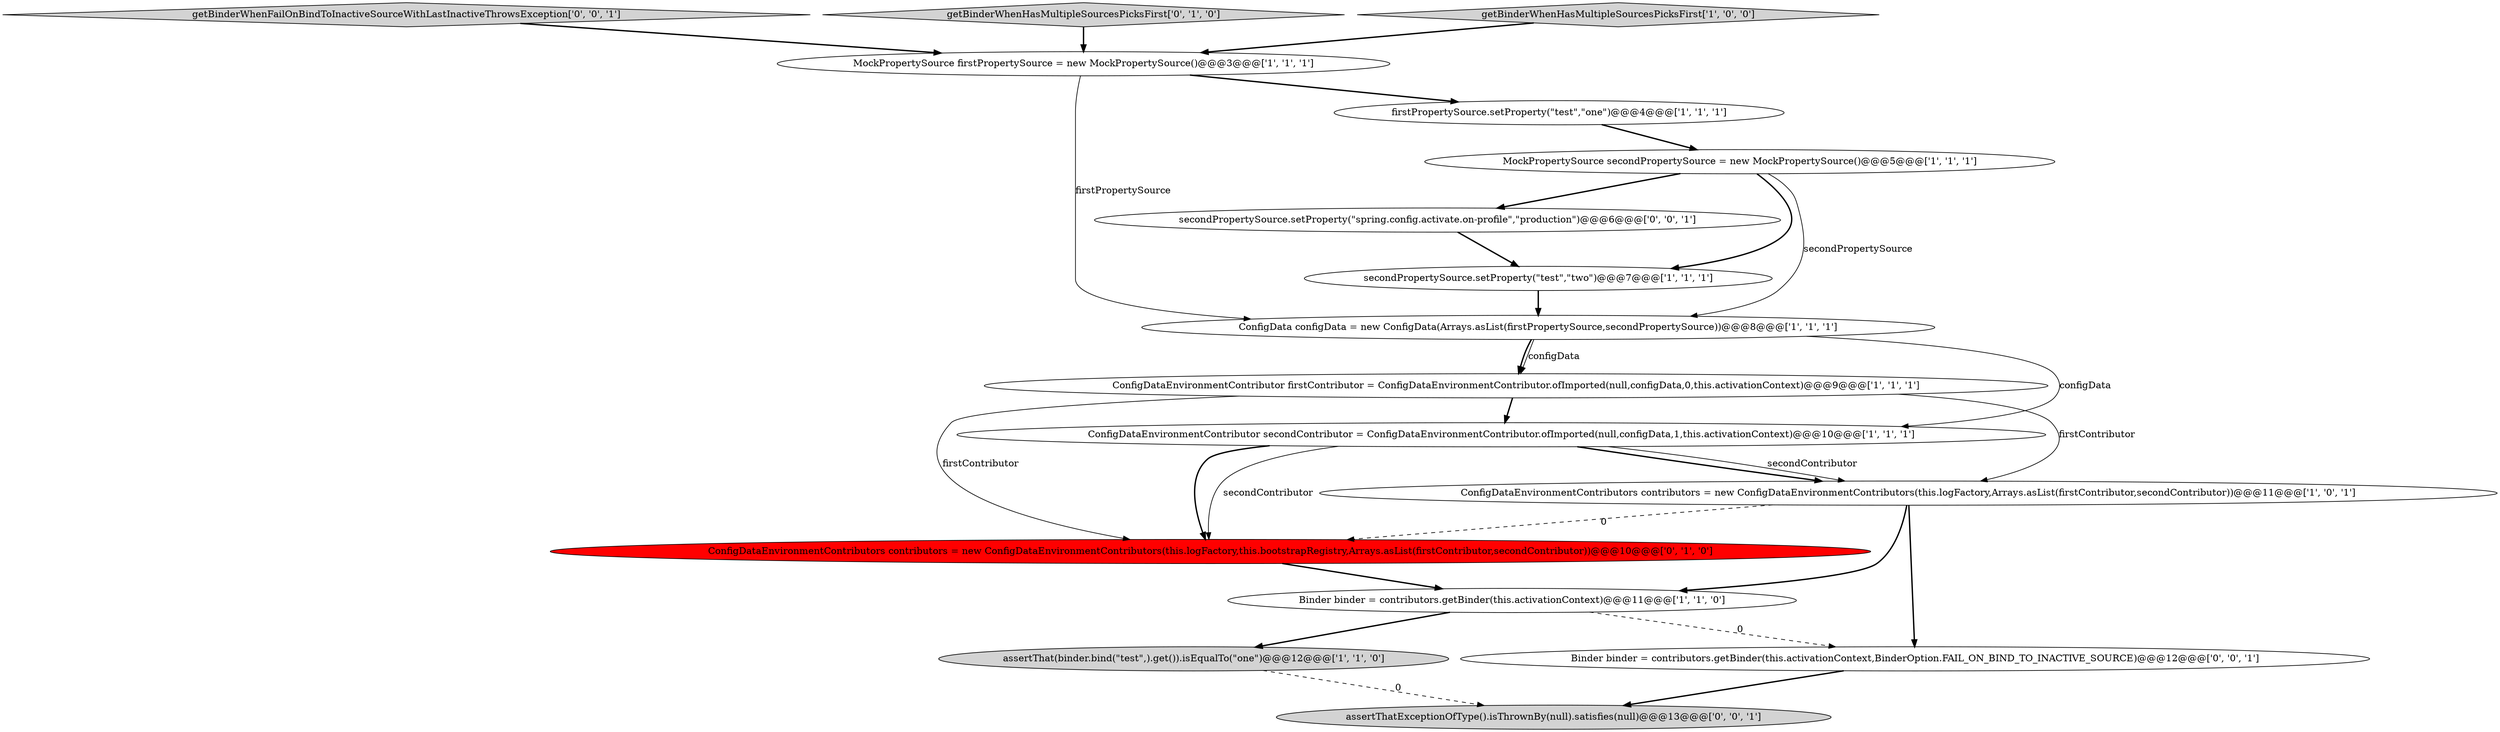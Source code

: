 digraph {
1 [style = filled, label = "assertThat(binder.bind(\"test\",).get()).isEqualTo(\"one\")@@@12@@@['1', '1', '0']", fillcolor = lightgray, shape = ellipse image = "AAA0AAABBB1BBB"];
15 [style = filled, label = "getBinderWhenFailOnBindToInactiveSourceWithLastInactiveThrowsException['0', '0', '1']", fillcolor = lightgray, shape = diamond image = "AAA0AAABBB3BBB"];
11 [style = filled, label = "getBinderWhenHasMultipleSourcesPicksFirst['0', '1', '0']", fillcolor = lightgray, shape = diamond image = "AAA0AAABBB2BBB"];
14 [style = filled, label = "Binder binder = contributors.getBinder(this.activationContext,BinderOption.FAIL_ON_BIND_TO_INACTIVE_SOURCE)@@@12@@@['0', '0', '1']", fillcolor = white, shape = ellipse image = "AAA0AAABBB3BBB"];
5 [style = filled, label = "ConfigData configData = new ConfigData(Arrays.asList(firstPropertySource,secondPropertySource))@@@8@@@['1', '1', '1']", fillcolor = white, shape = ellipse image = "AAA0AAABBB1BBB"];
16 [style = filled, label = "secondPropertySource.setProperty(\"spring.config.activate.on-profile\",\"production\")@@@6@@@['0', '0', '1']", fillcolor = white, shape = ellipse image = "AAA0AAABBB3BBB"];
0 [style = filled, label = "ConfigDataEnvironmentContributor secondContributor = ConfigDataEnvironmentContributor.ofImported(null,configData,1,this.activationContext)@@@10@@@['1', '1', '1']", fillcolor = white, shape = ellipse image = "AAA0AAABBB1BBB"];
3 [style = filled, label = "MockPropertySource firstPropertySource = new MockPropertySource()@@@3@@@['1', '1', '1']", fillcolor = white, shape = ellipse image = "AAA0AAABBB1BBB"];
6 [style = filled, label = "ConfigDataEnvironmentContributor firstContributor = ConfigDataEnvironmentContributor.ofImported(null,configData,0,this.activationContext)@@@9@@@['1', '1', '1']", fillcolor = white, shape = ellipse image = "AAA0AAABBB1BBB"];
7 [style = filled, label = "ConfigDataEnvironmentContributors contributors = new ConfigDataEnvironmentContributors(this.logFactory,Arrays.asList(firstContributor,secondContributor))@@@11@@@['1', '0', '1']", fillcolor = white, shape = ellipse image = "AAA0AAABBB1BBB"];
9 [style = filled, label = "Binder binder = contributors.getBinder(this.activationContext)@@@11@@@['1', '1', '0']", fillcolor = white, shape = ellipse image = "AAA0AAABBB1BBB"];
13 [style = filled, label = "assertThatExceptionOfType().isThrownBy(null).satisfies(null)@@@13@@@['0', '0', '1']", fillcolor = lightgray, shape = ellipse image = "AAA0AAABBB3BBB"];
10 [style = filled, label = "getBinderWhenHasMultipleSourcesPicksFirst['1', '0', '0']", fillcolor = lightgray, shape = diamond image = "AAA0AAABBB1BBB"];
4 [style = filled, label = "MockPropertySource secondPropertySource = new MockPropertySource()@@@5@@@['1', '1', '1']", fillcolor = white, shape = ellipse image = "AAA0AAABBB1BBB"];
8 [style = filled, label = "secondPropertySource.setProperty(\"test\",\"two\")@@@7@@@['1', '1', '1']", fillcolor = white, shape = ellipse image = "AAA0AAABBB1BBB"];
12 [style = filled, label = "ConfigDataEnvironmentContributors contributors = new ConfigDataEnvironmentContributors(this.logFactory,this.bootstrapRegistry,Arrays.asList(firstContributor,secondContributor))@@@10@@@['0', '1', '0']", fillcolor = red, shape = ellipse image = "AAA1AAABBB2BBB"];
2 [style = filled, label = "firstPropertySource.setProperty(\"test\",\"one\")@@@4@@@['1', '1', '1']", fillcolor = white, shape = ellipse image = "AAA0AAABBB1BBB"];
16->8 [style = bold, label=""];
5->0 [style = solid, label="configData"];
0->12 [style = bold, label=""];
10->3 [style = bold, label=""];
6->0 [style = bold, label=""];
3->5 [style = solid, label="firstPropertySource"];
6->12 [style = solid, label="firstContributor"];
12->9 [style = bold, label=""];
15->3 [style = bold, label=""];
2->4 [style = bold, label=""];
0->7 [style = bold, label=""];
7->14 [style = bold, label=""];
1->13 [style = dashed, label="0"];
7->9 [style = bold, label=""];
9->14 [style = dashed, label="0"];
5->6 [style = bold, label=""];
8->5 [style = bold, label=""];
3->2 [style = bold, label=""];
6->7 [style = solid, label="firstContributor"];
11->3 [style = bold, label=""];
0->7 [style = solid, label="secondContributor"];
7->12 [style = dashed, label="0"];
4->8 [style = bold, label=""];
5->6 [style = solid, label="configData"];
14->13 [style = bold, label=""];
9->1 [style = bold, label=""];
0->12 [style = solid, label="secondContributor"];
4->5 [style = solid, label="secondPropertySource"];
4->16 [style = bold, label=""];
}
